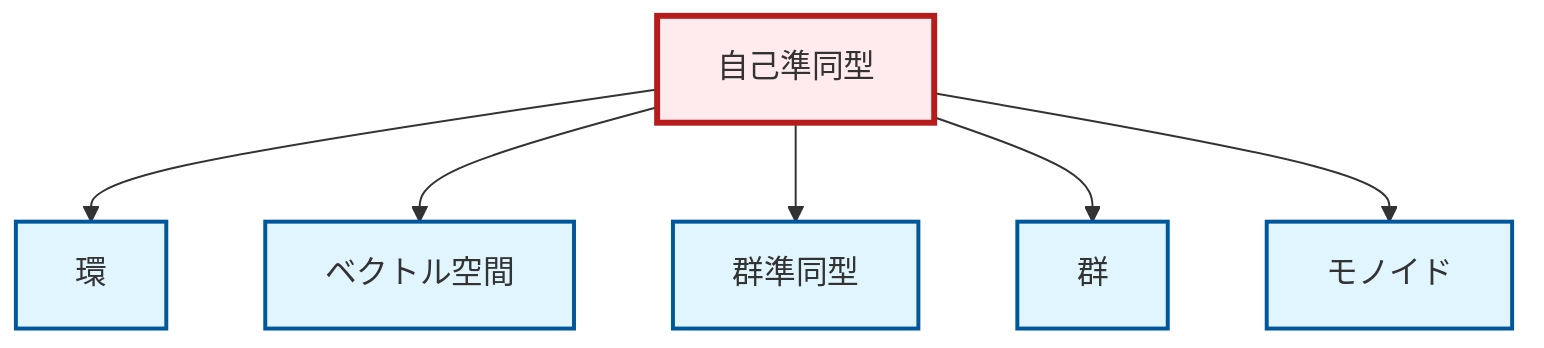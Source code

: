 graph TD
    classDef definition fill:#e1f5fe,stroke:#01579b,stroke-width:2px
    classDef theorem fill:#f3e5f5,stroke:#4a148c,stroke-width:2px
    classDef axiom fill:#fff3e0,stroke:#e65100,stroke-width:2px
    classDef example fill:#e8f5e9,stroke:#1b5e20,stroke-width:2px
    classDef current fill:#ffebee,stroke:#b71c1c,stroke-width:3px
    def-group["群"]:::definition
    def-endomorphism["自己準同型"]:::definition
    def-vector-space["ベクトル空間"]:::definition
    def-monoid["モノイド"]:::definition
    def-homomorphism["群準同型"]:::definition
    def-ring["環"]:::definition
    def-endomorphism --> def-ring
    def-endomorphism --> def-vector-space
    def-endomorphism --> def-homomorphism
    def-endomorphism --> def-group
    def-endomorphism --> def-monoid
    class def-endomorphism current